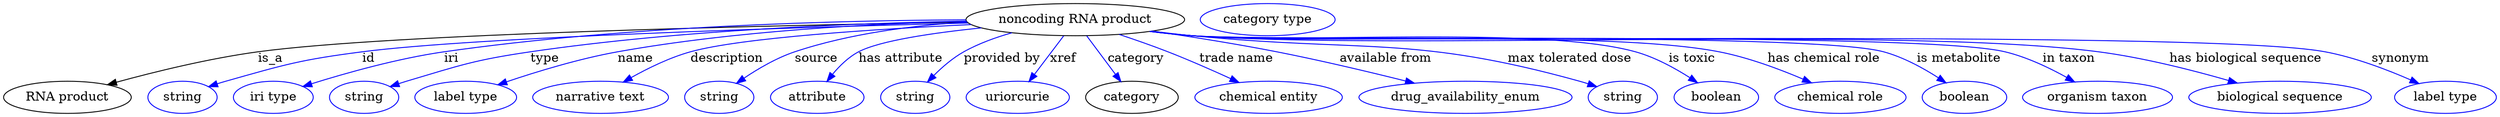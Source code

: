digraph {
	graph [bb="0,0,2766.4,123"];
	node [label="\N"];
	"noncoding RNA product"	[height=0.5,
		label="noncoding RNA product",
		pos="1189.8,105",
		width=3.3761];
	"RNA product"	[height=0.5,
		pos="70.844,18",
		width=1.9679];
	"noncoding RNA product" -> "RNA product"	[label=is_a,
		lp="297.84,61.5",
		pos="e,115.26,32.059 1069.4,102.21 858.75,98.613 431.93,89.052 283.84,69 229.13,61.592 167.89,46.478 125.16,34.797"];
	id	[color=blue,
		height=0.5,
		label=string,
		pos="197.84,18",
		width=1.0652];
	"noncoding RNA product" -> id	[color=blue,
		label=id,
		lp="409.84,61.5",
		pos="e,226.84,29.966 1068,104.71 912.86,104.2 636.9,98.603 402.84,69 332.1,60.053 314.49,55.278 245.84,36 242.74,35.128 239.54,34.158 \
236.34,33.138",
		style=solid];
	iri	[color=blue,
		height=0.5,
		label="iri type",
		pos="298.84,18",
		width=1.2277];
	"noncoding RNA product" -> iri	[color=blue,
		label=iri,
		lp="496.84,61.5",
		pos="e,331.67,30.073 1068.2,104.84 927.89,104.21 690.53,98.239 488.84,69 437.25,61.52 379.54,45.149 341.4,33.17",
		style=solid];
	type	[color=blue,
		height=0.5,
		label=string,
		pos="399.84,18",
		width=1.0652];
	"noncoding RNA product" -> type	[color=blue,
		label=type,
		lp="600.84,61.5",
		pos="e,428.76,30.034 1068.7,103.28 946.08,101.07 751.38,93.532 584.84,69 522.45,59.81 507.26,54.087 446.84,36 444.08,35.172 441.24,34.272 \
438.39,33.332",
		style=solid];
	name	[color=blue,
		height=0.5,
		label="label type",
		pos="512.84,18",
		width=1.5707];
	"noncoding RNA product" -> name	[color=blue,
		label=name,
		lp="701.84,61.5",
		pos="e,548.56,32.054 1068.8,103.08 965.34,100.54 812.78,92.586 681.84,69 639.09,61.298 591.77,46.759 558.11,35.336",
		style=solid];
	description	[color=blue,
		height=0.5,
		label="narrative text",
		pos="662.84,18",
		width=2.0943];
	"noncoding RNA product" -> description	[color=blue,
		label=description,
		lp="802.34,61.5",
		pos="e,687.79,35.019 1073.9,99.526 967.57,94.516 818.4,84.935 761.84,69 738.91,62.538 715.01,50.64 696.45,40.071",
		style=solid];
	source	[color=blue,
		height=0.5,
		label=string,
		pos="794.84,18",
		width=1.0652];
	"noncoding RNA product" -> source	[color=blue,
		label=source,
		lp="901.84,61.5",
		pos="e,813.78,33.684 1069.4,102.51 1010.4,98.782 939.01,89.744 877.84,69 858,62.271 837.82,50.254 822.32,39.687",
		style=solid];
	"has attribute"	[color=blue,
		height=0.5,
		label=attribute,
		pos="902.84,18",
		width=1.4443];
	"noncoding RNA product" -> "has attribute"	[color=blue,
		label="has attribute",
		lp="994.84,61.5",
		pos="e,913.31,35.748 1084.9,95.908 1030.9,90.35 971.52,81.656 947.84,69 936.69,63.04 926.92,53.176 919.36,43.778",
		style=solid];
	"provided by"	[color=blue,
		height=0.5,
		label=string,
		pos="1010.8,18",
		width=1.0652];
	"noncoding RNA product" -> "provided by"	[color=blue,
		label="provided by",
		lp="1107.3,61.5",
		pos="e,1024.4,35.116 1118.8,90.347 1100.5,85.186 1081.4,78.241 1064.8,69 1052.5,62.11 1040.8,51.856 1031.4,42.424",
		style=solid];
	xref	[color=blue,
		height=0.5,
		label=uriorcurie,
		pos="1124.8,18",
		width=1.5887];
	"noncoding RNA product" -> xref	[color=blue,
		label=xref,
		lp="1176.3,61.5",
		pos="e,1137.5,35.597 1176.7,86.799 1167.2,74.426 1154.3,57.555 1143.8,43.738",
		style=solid];
	category	[height=0.5,
		pos="1251.8,18",
		width=1.4263];
	"noncoding RNA product" -> category	[color=blue,
		label=category,
		lp="1256.3,61.5",
		pos="e,1239.7,35.597 1202.4,86.799 1211.4,74.426 1223.7,57.555 1233.8,43.738",
		style=solid];
	"trade name"	[color=blue,
		height=0.5,
		label="chemical entity",
		pos="1402.8,18",
		width=2.2748];
	"noncoding RNA product" -> "trade name"	[color=blue,
		label="trade name",
		lp="1366.8,61.5",
		pos="e,1370.2,34.686 1238.2,88.438 1255.3,82.67 1274.5,75.856 1291.8,69 1315,59.826 1340.4,48.493 1361,38.937",
		style=solid];
	"available from"	[color=blue,
		height=0.5,
		label=drug_availability_enum,
		pos="1620.8,18",
		width=3.2858];
	"noncoding RNA product" -> "available from"	[color=blue,
		label="available from",
		lp="1533.3,61.5",
		pos="e,1563.9,33.902 1275.2,92.136 1316.6,85.98 1367,77.891 1411.8,69 1459.7,59.521 1513.2,46.686 1554,36.393",
		style=solid];
	"max tolerated dose"	[color=blue,
		height=0.5,
		label=string,
		pos="1795.8,18",
		width=1.0652];
	"noncoding RNA product" -> "max tolerated dose"	[color=blue,
		label="max tolerated dose",
		lp="1737.8,61.5",
		pos="e,1766.9,29.979 1274.7,92.115 1289.7,90.237 1305.2,88.443 1319.8,87 1510.5,68.176 1563.3,87.561 1747.8,36 1751,35.132 1754.1,34.165 \
1757.3,33.146",
		style=solid];
	"is toxic"	[color=blue,
		height=0.5,
		label=boolean,
		pos="1898.8,18",
		width=1.2999];
	"noncoding RNA product" -> "is toxic"	[color=blue,
		label="is toxic",
		lp="1872.8,61.5",
		pos="e,1878.4,34.395 1273.6,91.874 1289,89.986 1304.9,88.251 1319.8,87 1428.6,77.911 1705.8,98.824 1810.8,69 1832,63.006 1853.4,50.963 \
1869.8,40.198",
		style=solid];
	"has chemical role"	[color=blue,
		height=0.5,
		label="chemical role",
		pos="2036.8,18",
		width=2.022];
	"noncoding RNA product" -> "has chemical role"	[color=blue,
		label="has chemical role",
		lp="2018.3,61.5",
		pos="e,2004.9,34.285 1273.3,91.845 1288.7,89.948 1304.8,88.216 1319.8,87 1449,76.584 1775.7,93.988 1902.8,69 1935.1,62.669 1969.8,49.534 \
1995.8,38.315",
		style=solid];
	"is metabolite"	[color=blue,
		height=0.5,
		label=boolean,
		pos="2174.8,18",
		width=1.2999];
	"noncoding RNA product" -> "is metabolite"	[color=blue,
		label="is metabolite",
		lp="2168.8,61.5",
		pos="e,2154.3,34.243 1272.9,91.797 1288.5,89.892 1304.6,88.17 1319.8,87 1404.6,80.478 2002.8,91.294 2084.8,69 2106.7,63.053 2129,50.719 \
2146,39.789",
		style=solid];
	"in taxon"	[color=blue,
		height=0.5,
		label="organism taxon",
		pos="2322.8,18",
		width=2.3109];
	"noncoding RNA product" -> "in taxon"	[color=blue,
		label="in taxon",
		lp="2290.8,61.5",
		pos="e,2297.3,35.248 1272.6,91.795 1288.2,89.878 1304.5,88.151 1319.8,87 1419.6,79.504 2122.6,92.383 2219.8,69 2244,63.183 2269.2,51.1 \
2288.6,40.27",
		style=solid];
	"has biological sequence"	[color=blue,
		height=0.5,
		label="biological sequence",
		pos="2525.8,18",
		width=2.8164];
	"noncoding RNA product" -> "has biological sequence"	[color=blue,
		label="has biological sequence",
		lp="2487.3,61.5",
		pos="e,2478.3,33.997 1272.6,91.769 1288.2,89.854 1304.5,88.136 1319.8,87 1542.4,70.507 2102.6,97.991 2323.8,69 2373.5,62.496 2428.6,48.383 \
2468.7,36.804",
		style=solid];
	synonym	[color=blue,
		height=0.5,
		label="label type",
		pos="2709.8,18",
		width=1.5707];
	"noncoding RNA product" -> synonym	[color=blue,
		label=synonym,
		lp="2659.8,61.5",
		pos="e,2680.4,33.362 1272.6,91.725 1288.2,89.814 1304.5,88.108 1319.8,87 1459.1,76.934 2438.7,94.774 2575.8,69 2609.1,62.752 2644.9,48.989 \
2671.1,37.481",
		style=solid];
	"named thing_category"	[color=blue,
		height=0.5,
		label="category type",
		pos="1403.8,105",
		width=2.0762];
}
